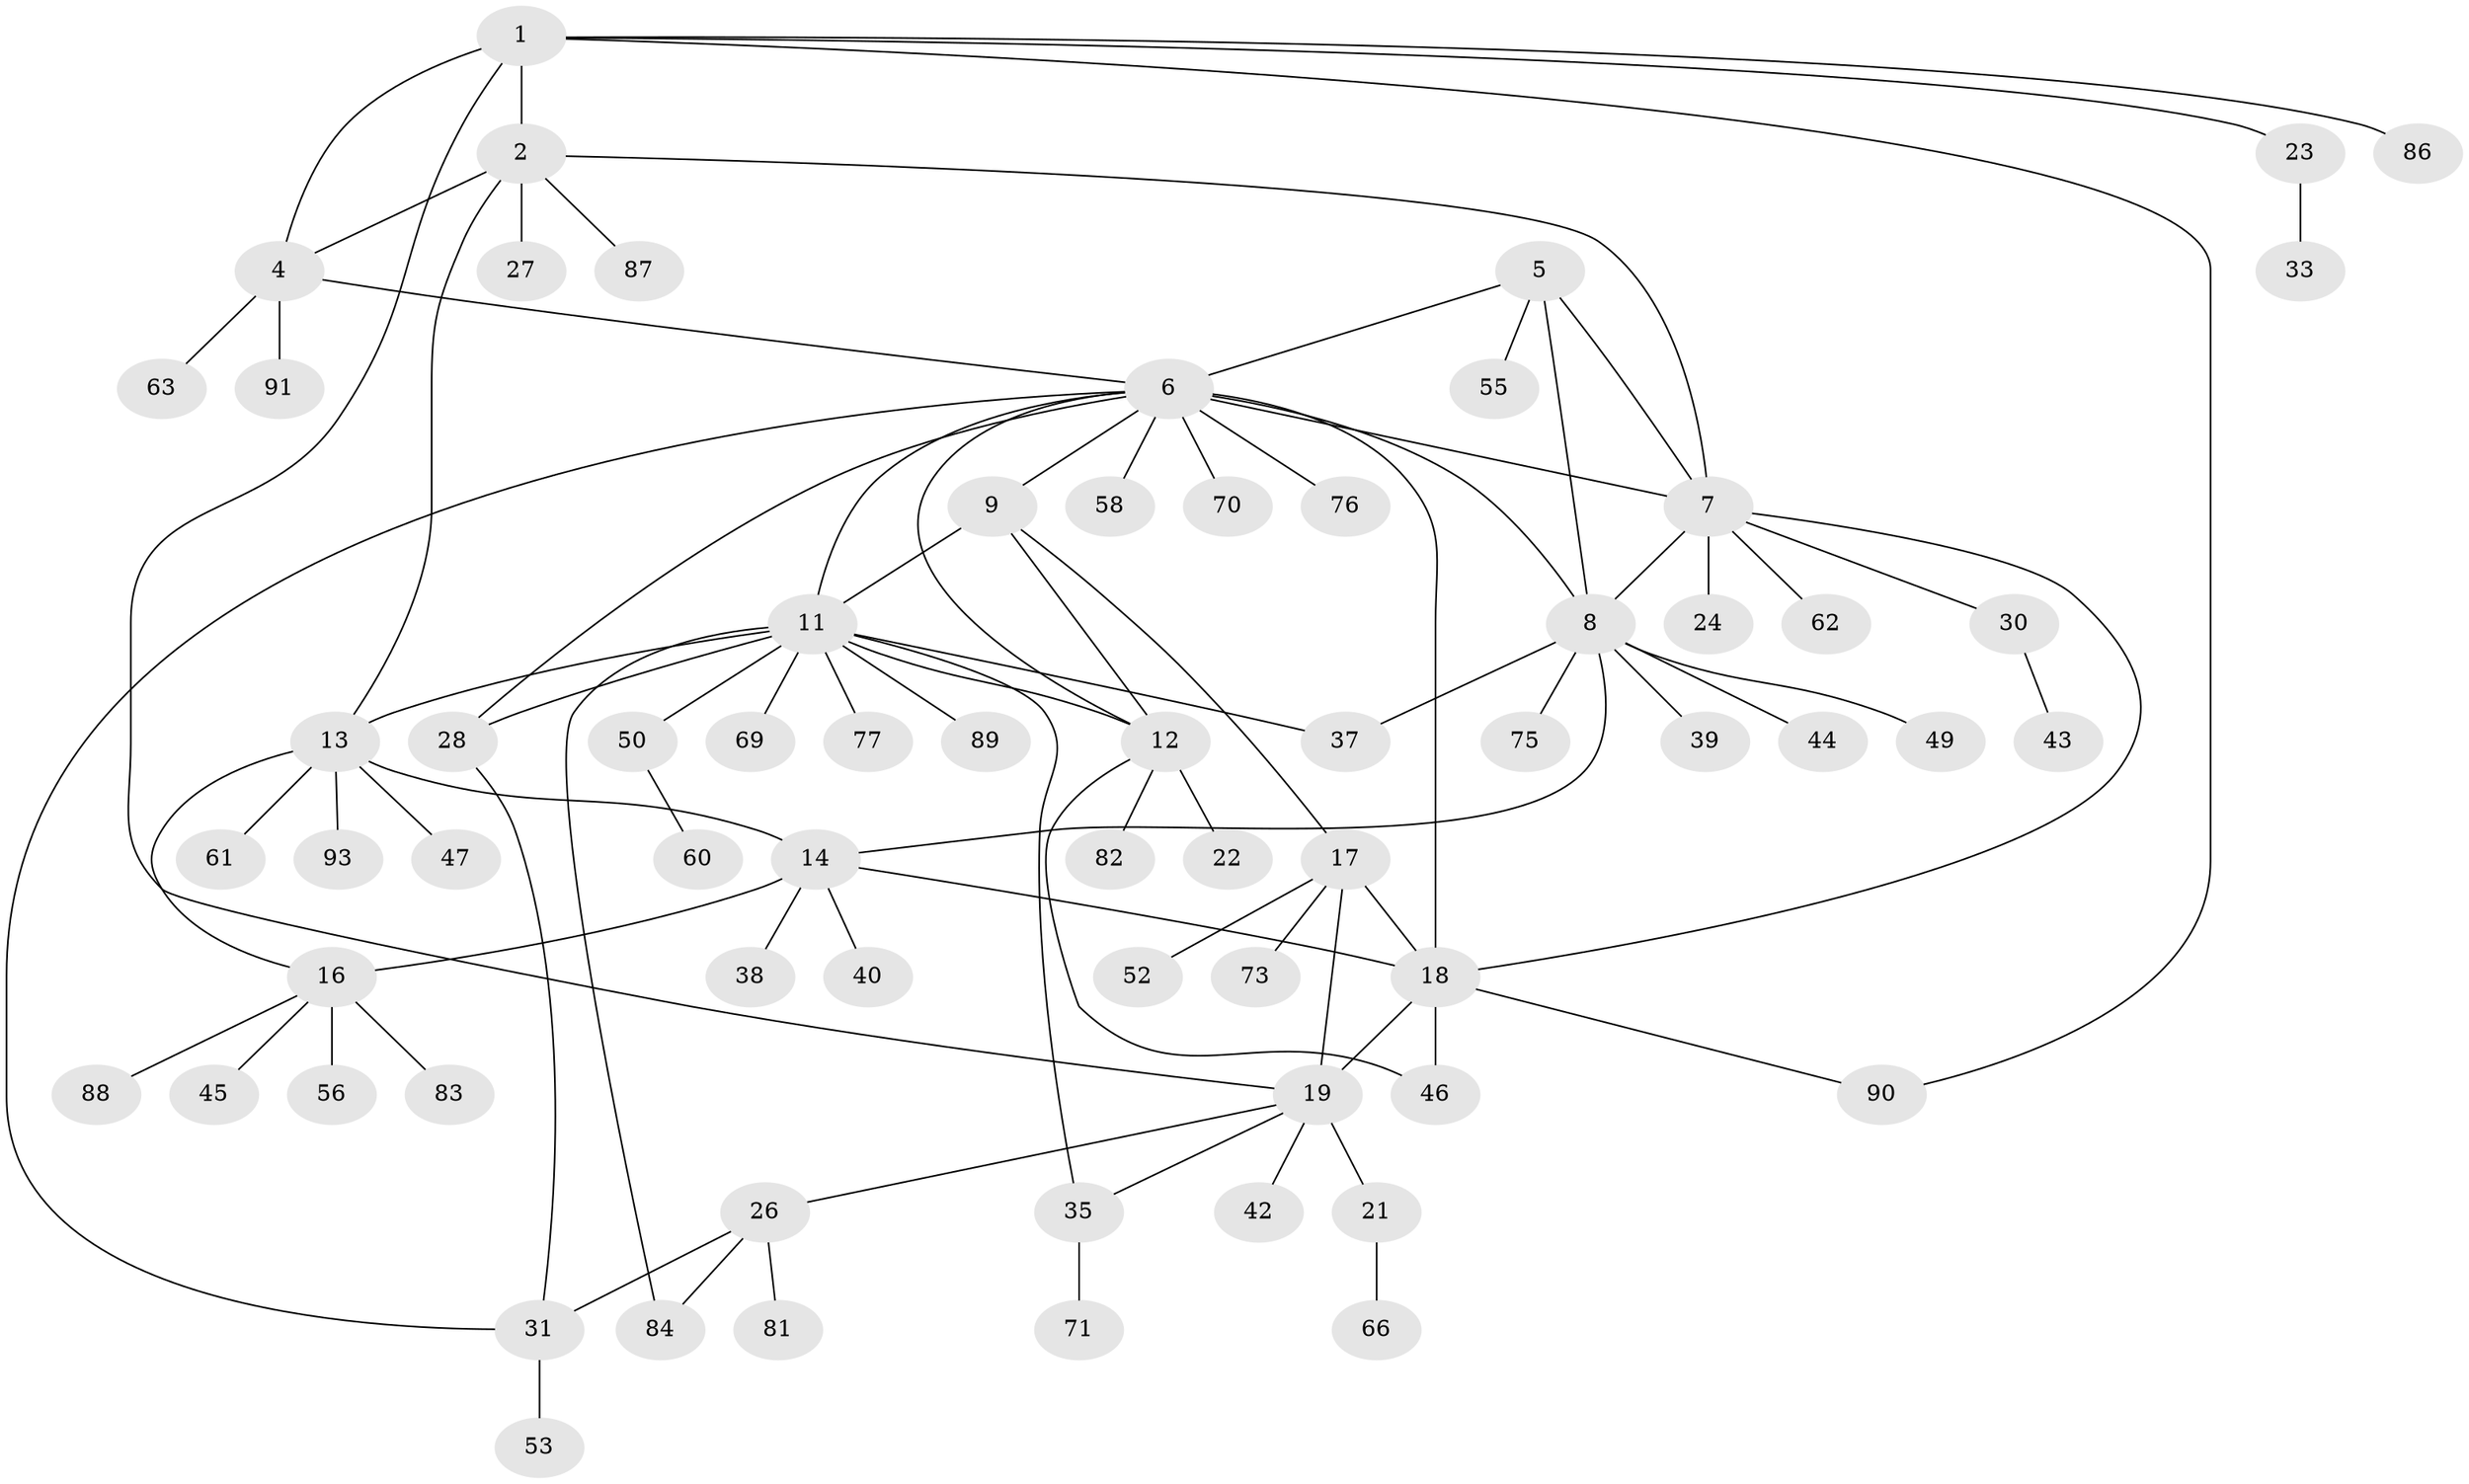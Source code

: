 // Generated by graph-tools (version 1.1) at 2025/24/03/03/25 07:24:10]
// undirected, 67 vertices, 90 edges
graph export_dot {
graph [start="1"]
  node [color=gray90,style=filled];
  1 [super="+3"];
  2 [super="+34"];
  4 [super="+80"];
  5;
  6 [super="+10"];
  7 [super="+64"];
  8 [super="+36"];
  9;
  11 [super="+57"];
  12 [super="+72"];
  13 [super="+25"];
  14 [super="+15"];
  16 [super="+48"];
  17 [super="+65"];
  18 [super="+32"];
  19 [super="+20"];
  21 [super="+79"];
  22;
  23;
  24;
  26 [super="+29"];
  27;
  28 [super="+59"];
  30 [super="+41"];
  31 [super="+54"];
  33;
  35 [super="+78"];
  37;
  38;
  39;
  40 [super="+67"];
  42;
  43;
  44;
  45;
  46;
  47 [super="+51"];
  49;
  50;
  52;
  53;
  55;
  56 [super="+68"];
  58;
  60;
  61;
  62 [super="+85"];
  63;
  66 [super="+74"];
  69;
  70;
  71;
  73;
  75;
  76;
  77;
  81;
  82;
  83;
  84 [super="+92"];
  86;
  87;
  88;
  89;
  90;
  91;
  93;
  1 -- 2 [weight=2];
  1 -- 4 [weight=2];
  1 -- 86;
  1 -- 19;
  1 -- 23;
  1 -- 90;
  2 -- 4;
  2 -- 7;
  2 -- 13;
  2 -- 27;
  2 -- 87;
  4 -- 63;
  4 -- 91;
  4 -- 6;
  5 -- 6;
  5 -- 7;
  5 -- 8;
  5 -- 55;
  6 -- 7;
  6 -- 8;
  6 -- 18 [weight=2];
  6 -- 28;
  6 -- 58;
  6 -- 70;
  6 -- 76;
  6 -- 9;
  6 -- 11;
  6 -- 12;
  6 -- 31;
  7 -- 8;
  7 -- 24;
  7 -- 30;
  7 -- 62;
  7 -- 18;
  8 -- 37;
  8 -- 39;
  8 -- 44;
  8 -- 49;
  8 -- 75;
  8 -- 14;
  9 -- 11;
  9 -- 12;
  9 -- 17;
  11 -- 12;
  11 -- 13;
  11 -- 28;
  11 -- 35;
  11 -- 37;
  11 -- 50;
  11 -- 77;
  11 -- 89;
  11 -- 69;
  11 -- 84;
  12 -- 22;
  12 -- 46;
  12 -- 82;
  13 -- 14 [weight=2];
  13 -- 16;
  13 -- 47;
  13 -- 61;
  13 -- 93;
  14 -- 16 [weight=2];
  14 -- 18;
  14 -- 38;
  14 -- 40;
  16 -- 45;
  16 -- 56;
  16 -- 83;
  16 -- 88;
  17 -- 18;
  17 -- 19 [weight=2];
  17 -- 52;
  17 -- 73;
  18 -- 19 [weight=2];
  18 -- 46;
  18 -- 90;
  19 -- 35;
  19 -- 42;
  19 -- 21;
  19 -- 26;
  21 -- 66;
  23 -- 33;
  26 -- 31;
  26 -- 81;
  26 -- 84;
  28 -- 31;
  30 -- 43;
  31 -- 53;
  35 -- 71;
  50 -- 60;
}

